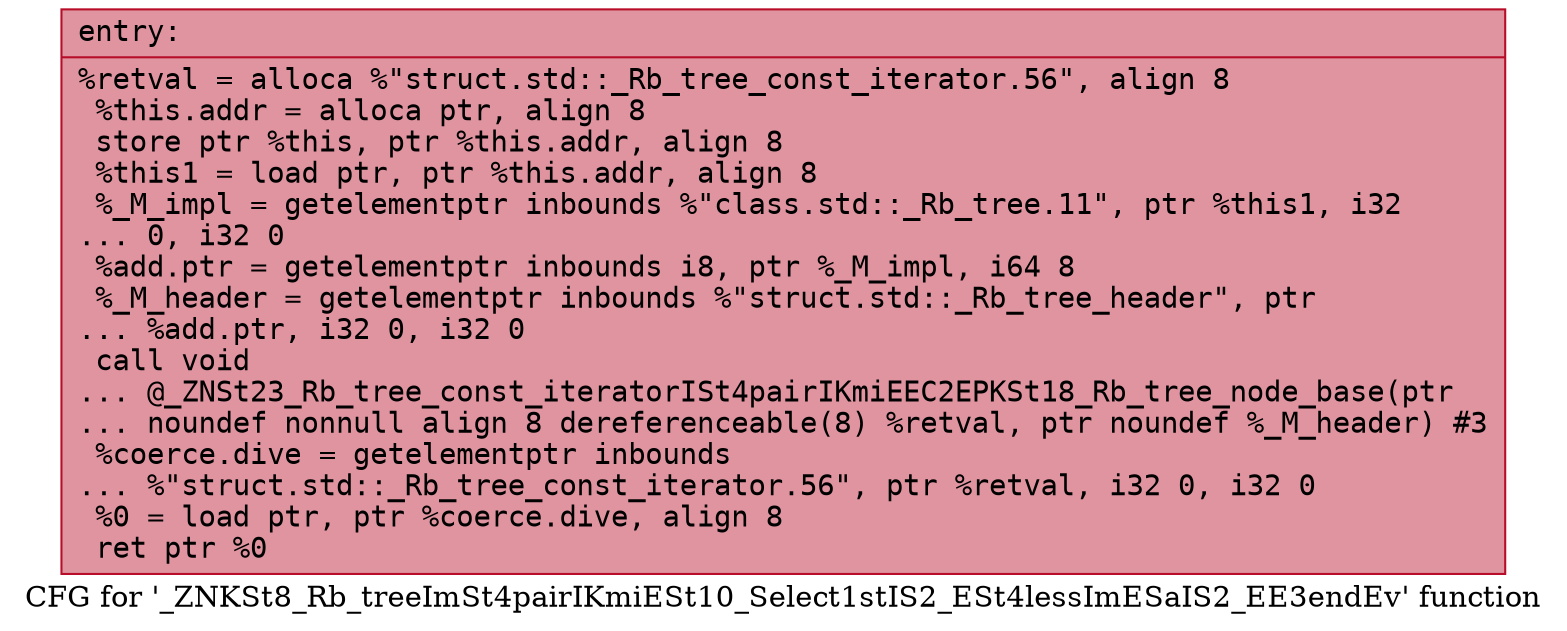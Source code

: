 digraph "CFG for '_ZNKSt8_Rb_treeImSt4pairIKmiESt10_Select1stIS2_ESt4lessImESaIS2_EE3endEv' function" {
	label="CFG for '_ZNKSt8_Rb_treeImSt4pairIKmiESt10_Select1stIS2_ESt4lessImESaIS2_EE3endEv' function";

	Node0x55dfe4c63c50 [shape=record,color="#b70d28ff", style=filled, fillcolor="#b70d2870" fontname="Courier",label="{entry:\l|  %retval = alloca %\"struct.std::_Rb_tree_const_iterator.56\", align 8\l  %this.addr = alloca ptr, align 8\l  store ptr %this, ptr %this.addr, align 8\l  %this1 = load ptr, ptr %this.addr, align 8\l  %_M_impl = getelementptr inbounds %\"class.std::_Rb_tree.11\", ptr %this1, i32\l... 0, i32 0\l  %add.ptr = getelementptr inbounds i8, ptr %_M_impl, i64 8\l  %_M_header = getelementptr inbounds %\"struct.std::_Rb_tree_header\", ptr\l... %add.ptr, i32 0, i32 0\l  call void\l... @_ZNSt23_Rb_tree_const_iteratorISt4pairIKmiEEC2EPKSt18_Rb_tree_node_base(ptr\l... noundef nonnull align 8 dereferenceable(8) %retval, ptr noundef %_M_header) #3\l  %coerce.dive = getelementptr inbounds\l... %\"struct.std::_Rb_tree_const_iterator.56\", ptr %retval, i32 0, i32 0\l  %0 = load ptr, ptr %coerce.dive, align 8\l  ret ptr %0\l}"];
}
